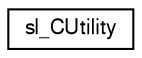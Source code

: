 digraph G
{
  edge [fontname="FreeSans",fontsize="10",labelfontname="FreeSans",labelfontsize="10"];
  node [fontname="FreeSans",fontsize="10",shape=record];
  rankdir="LR";
  Node1 [label="sl_CUtility",height=0.2,width=0.4,color="black", fillcolor="white", style="filled",URL="$classsl___c_utility.html"];
}
